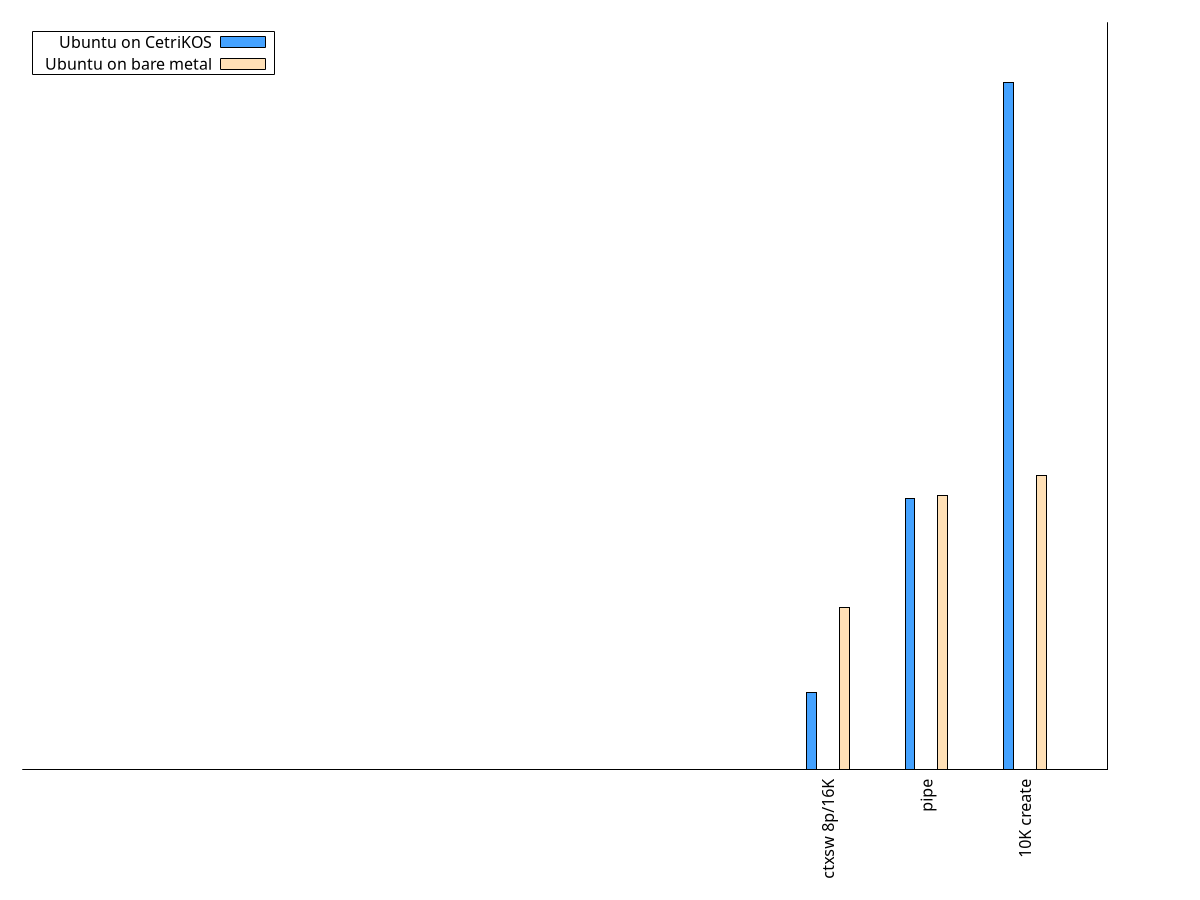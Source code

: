 set terminal aqua font "CMU-Sans-Serif,22"
set termoption dashed

set style line 10 lt 2 lc rgb "gray" lw 1
set grid y2tics  ls 10
set border 9

set style line 1 lt 1 lw 1 lc rgb "#44A2FF"
set style line 2 lt 1 lw 1 lc rgb "#FFE0B6"

unset ytics
set xtics scale 0
unset x2tics
set ytics scale 0
set ytics format ""
set y2tics rotate

set xtic rotate by -270 ( "ctxsw 8p/16K" 1.5,  "pipe" 4.5, "10K create" 7.5 )

set key box left

set y2tics ("0" 0, "5" 5, "10" 10, "15" 15, "20" 20, "25" 25, "ms" 30)


set yrange [0:30]
set xrange [ -23:10 ]
set boxwidth .3
set style fill solid border -1

# set label "Deleting 10,000 files" at graph .05, .5 rotate 

plot "-" using 1:2 title "Ubuntu on CetriKOS" with boxes ls 1 fs solid border lc rgbcolor "black", \
     "-"  using 1:2 title "Ubuntu on bare metal" with boxes  ls 2 fs solid border lc rgbcolor "black"

1 3.1
4 10.9
7 27.6
e
2 6.5
5 11
8 11.8
e
 


